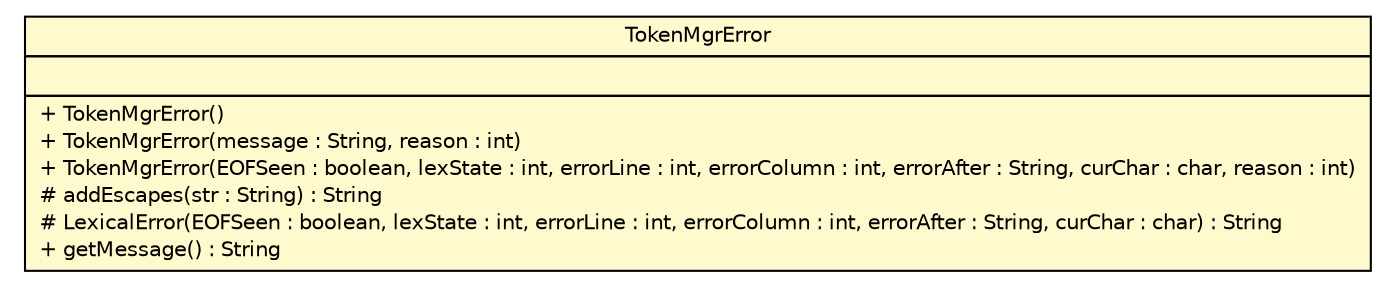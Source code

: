 #!/usr/local/bin/dot
#
# Class diagram 
# Generated by UMLGraph version R5_6 (http://www.umlgraph.org/)
#

digraph G {
	edge [fontname="Helvetica",fontsize=10,labelfontname="Helvetica",labelfontsize=10];
	node [fontname="Helvetica",fontsize=10,shape=plaintext];
	nodesep=0.25;
	ranksep=0.5;
	// com.vectorprint.configuration.parser.TokenMgrError
	c6919 [label=<<table title="com.vectorprint.configuration.parser.TokenMgrError" border="0" cellborder="1" cellspacing="0" cellpadding="2" port="p" bgcolor="lemonChiffon" href="./TokenMgrError.html">
		<tr><td><table border="0" cellspacing="0" cellpadding="1">
<tr><td align="center" balign="center"> TokenMgrError </td></tr>
		</table></td></tr>
		<tr><td><table border="0" cellspacing="0" cellpadding="1">
<tr><td align="left" balign="left">  </td></tr>
		</table></td></tr>
		<tr><td><table border="0" cellspacing="0" cellpadding="1">
<tr><td align="left" balign="left"> + TokenMgrError() </td></tr>
<tr><td align="left" balign="left"> + TokenMgrError(message : String, reason : int) </td></tr>
<tr><td align="left" balign="left"> + TokenMgrError(EOFSeen : boolean, lexState : int, errorLine : int, errorColumn : int, errorAfter : String, curChar : char, reason : int) </td></tr>
<tr><td align="left" balign="left"> # addEscapes(str : String) : String </td></tr>
<tr><td align="left" balign="left"> # LexicalError(EOFSeen : boolean, lexState : int, errorLine : int, errorColumn : int, errorAfter : String, curChar : char) : String </td></tr>
<tr><td align="left" balign="left"> + getMessage() : String </td></tr>
		</table></td></tr>
		</table>>, URL="./TokenMgrError.html", fontname="Helvetica", fontcolor="black", fontsize=10.0];
}

